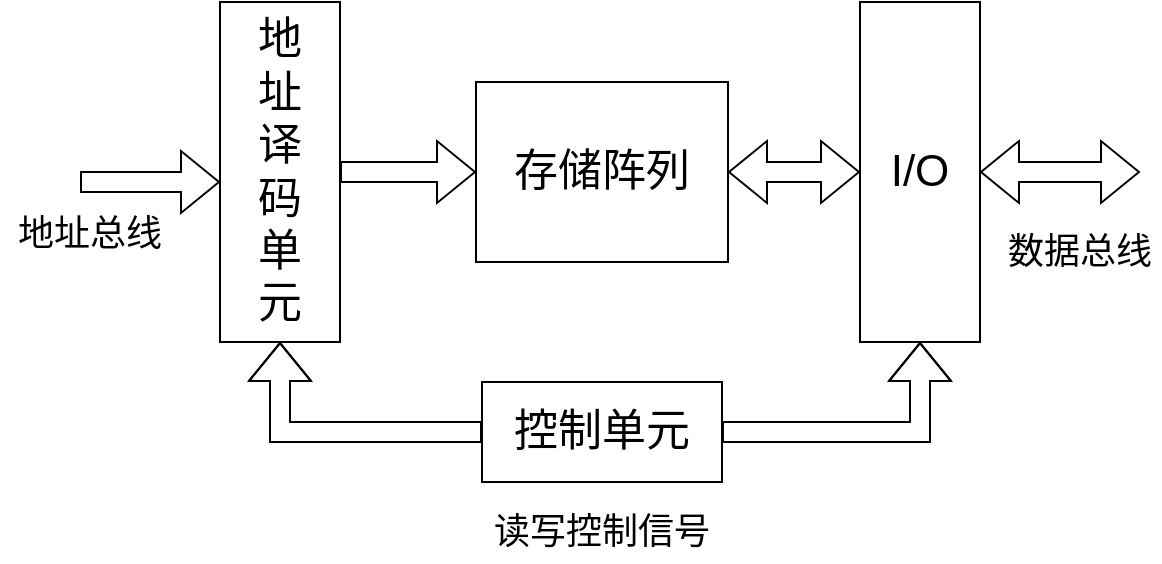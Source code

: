 <mxfile version="20.8.20" type="github">
  <diagram name="第 1 页" id="0ZdsKUwiyFukEeA-kE3d">
    <mxGraphModel dx="1434" dy="796" grid="1" gridSize="10" guides="1" tooltips="1" connect="1" arrows="1" fold="1" page="1" pageScale="1" pageWidth="827" pageHeight="1169" math="0" shadow="0">
      <root>
        <mxCell id="0" />
        <mxCell id="1" parent="0" />
        <mxCell id="65tIaMNbKZd_OfP7V4AQ-1" value="" style="rounded=0;whiteSpace=wrap;html=1;" vertex="1" parent="1">
          <mxGeometry x="160" y="170" width="60" height="170" as="geometry" />
        </mxCell>
        <mxCell id="65tIaMNbKZd_OfP7V4AQ-2" value="&lt;font style=&quot;font-size: 22px;&quot;&gt;地址译码单元&lt;/font&gt;" style="text;html=1;strokeColor=none;fillColor=none;align=center;verticalAlign=middle;whiteSpace=wrap;rounded=0;rotation=0;" vertex="1" parent="1">
          <mxGeometry x="170" y="240" width="40" height="30" as="geometry" />
        </mxCell>
        <mxCell id="65tIaMNbKZd_OfP7V4AQ-3" value="存储阵列" style="rounded=0;whiteSpace=wrap;html=1;fontSize=22;" vertex="1" parent="1">
          <mxGeometry x="288" y="210" width="126" height="90" as="geometry" />
        </mxCell>
        <mxCell id="65tIaMNbKZd_OfP7V4AQ-4" value="&lt;font style=&quot;font-size: 22px;&quot;&gt;I/O&lt;/font&gt;" style="rounded=0;whiteSpace=wrap;html=1;" vertex="1" parent="1">
          <mxGeometry x="480" y="170" width="60" height="170" as="geometry" />
        </mxCell>
        <mxCell id="65tIaMNbKZd_OfP7V4AQ-5" value="控制单元" style="rounded=0;whiteSpace=wrap;html=1;fontSize=22;" vertex="1" parent="1">
          <mxGeometry x="291" y="360" width="120" height="50" as="geometry" />
        </mxCell>
        <mxCell id="65tIaMNbKZd_OfP7V4AQ-6" value="" style="shape=flexArrow;endArrow=classic;html=1;rounded=0;fontSize=22;" edge="1" parent="1">
          <mxGeometry width="50" height="50" relative="1" as="geometry">
            <mxPoint x="90" y="260" as="sourcePoint" />
            <mxPoint x="160" y="260" as="targetPoint" />
          </mxGeometry>
        </mxCell>
        <mxCell id="65tIaMNbKZd_OfP7V4AQ-7" value="" style="shape=flexArrow;endArrow=classic;html=1;rounded=0;fontSize=22;entryX=0;entryY=0.5;entryDx=0;entryDy=0;exitX=1;exitY=0.5;exitDx=0;exitDy=0;" edge="1" parent="1" source="65tIaMNbKZd_OfP7V4AQ-1" target="65tIaMNbKZd_OfP7V4AQ-3">
          <mxGeometry width="50" height="50" relative="1" as="geometry">
            <mxPoint x="40" y="440" as="sourcePoint" />
            <mxPoint x="90" y="390" as="targetPoint" />
          </mxGeometry>
        </mxCell>
        <mxCell id="65tIaMNbKZd_OfP7V4AQ-8" value="" style="shape=flexArrow;endArrow=classic;startArrow=classic;html=1;rounded=0;fontSize=22;entryX=0;entryY=0.5;entryDx=0;entryDy=0;" edge="1" parent="1" source="65tIaMNbKZd_OfP7V4AQ-3" target="65tIaMNbKZd_OfP7V4AQ-4">
          <mxGeometry width="100" height="100" relative="1" as="geometry">
            <mxPoint x="110" y="480" as="sourcePoint" />
            <mxPoint x="160" y="420" as="targetPoint" />
          </mxGeometry>
        </mxCell>
        <mxCell id="65tIaMNbKZd_OfP7V4AQ-9" value="" style="shape=flexArrow;endArrow=classic;startArrow=classic;html=1;rounded=0;fontSize=22;exitX=1;exitY=0.5;exitDx=0;exitDy=0;" edge="1" parent="1" source="65tIaMNbKZd_OfP7V4AQ-4">
          <mxGeometry width="100" height="100" relative="1" as="geometry">
            <mxPoint x="540" y="440" as="sourcePoint" />
            <mxPoint x="620" y="255" as="targetPoint" />
          </mxGeometry>
        </mxCell>
        <mxCell id="65tIaMNbKZd_OfP7V4AQ-10" value="" style="shape=flexArrow;endArrow=classic;html=1;rounded=0;fontSize=22;entryX=0.5;entryY=1;entryDx=0;entryDy=0;exitX=1;exitY=0.5;exitDx=0;exitDy=0;" edge="1" parent="1" source="65tIaMNbKZd_OfP7V4AQ-5" target="65tIaMNbKZd_OfP7V4AQ-4">
          <mxGeometry width="50" height="50" relative="1" as="geometry">
            <mxPoint x="440" y="460" as="sourcePoint" />
            <mxPoint x="490" y="410" as="targetPoint" />
            <Array as="points">
              <mxPoint x="510" y="385" />
            </Array>
          </mxGeometry>
        </mxCell>
        <mxCell id="65tIaMNbKZd_OfP7V4AQ-11" value="" style="shape=flexArrow;endArrow=classic;html=1;rounded=0;fontSize=22;entryX=0.5;entryY=1;entryDx=0;entryDy=0;exitX=0;exitY=0.5;exitDx=0;exitDy=0;" edge="1" parent="1" source="65tIaMNbKZd_OfP7V4AQ-5" target="65tIaMNbKZd_OfP7V4AQ-1">
          <mxGeometry width="50" height="50" relative="1" as="geometry">
            <mxPoint x="140" y="530" as="sourcePoint" />
            <mxPoint x="190" y="480" as="targetPoint" />
            <Array as="points">
              <mxPoint x="190" y="385" />
            </Array>
          </mxGeometry>
        </mxCell>
        <mxCell id="65tIaMNbKZd_OfP7V4AQ-12" value="&lt;font style=&quot;font-size: 18px;&quot;&gt;地址总线&lt;/font&gt;" style="text;html=1;strokeColor=none;fillColor=none;align=center;verticalAlign=middle;whiteSpace=wrap;rounded=0;fontSize=22;" vertex="1" parent="1">
          <mxGeometry x="50" y="270" width="90" height="30" as="geometry" />
        </mxCell>
        <mxCell id="65tIaMNbKZd_OfP7V4AQ-13" value="数据总线" style="text;html=1;strokeColor=none;fillColor=none;align=center;verticalAlign=middle;whiteSpace=wrap;rounded=0;fontSize=18;" vertex="1" parent="1">
          <mxGeometry x="550" y="280" width="80" height="30" as="geometry" />
        </mxCell>
        <mxCell id="65tIaMNbKZd_OfP7V4AQ-14" value="读写控制信号" style="text;html=1;strokeColor=none;fillColor=none;align=center;verticalAlign=middle;whiteSpace=wrap;rounded=0;fontSize=18;" vertex="1" parent="1">
          <mxGeometry x="296" y="420" width="110" height="30" as="geometry" />
        </mxCell>
      </root>
    </mxGraphModel>
  </diagram>
</mxfile>
